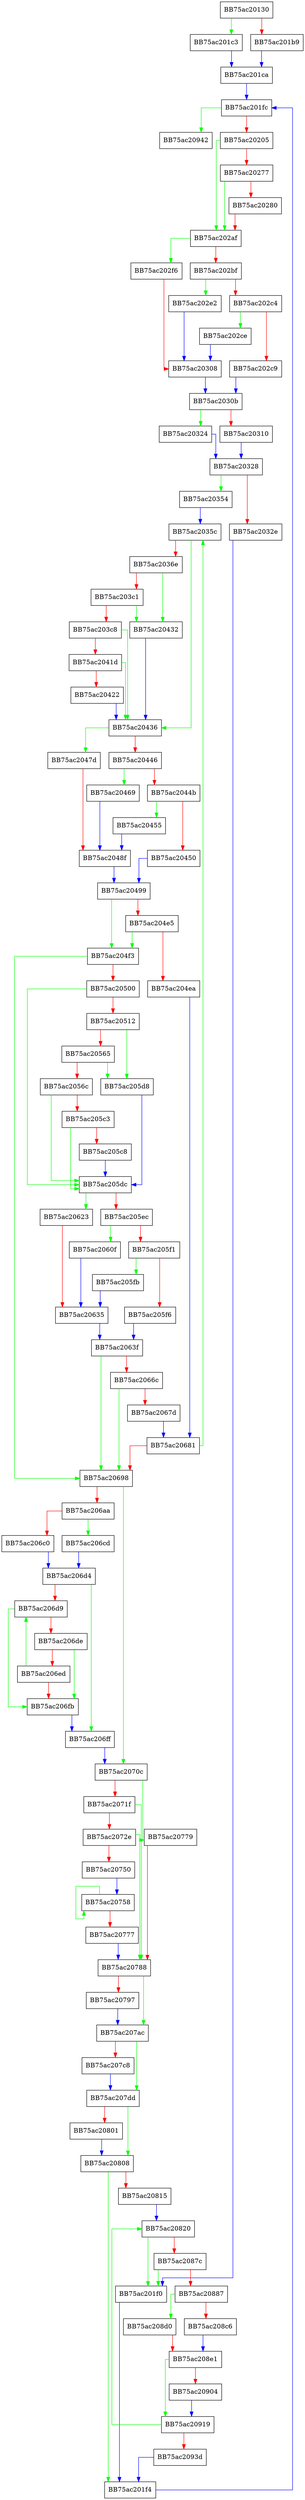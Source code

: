 digraph ZSTD_compressBlock_lazy2_extDict {
  node [shape="box"];
  graph [splines=ortho];
  BB75ac20130 -> BB75ac201c3 [color="green"];
  BB75ac20130 -> BB75ac201b9 [color="red"];
  BB75ac201b9 -> BB75ac201ca [color="blue"];
  BB75ac201c3 -> BB75ac201ca [color="blue"];
  BB75ac201ca -> BB75ac201fc [color="blue"];
  BB75ac201f0 -> BB75ac201f4 [color="blue"];
  BB75ac201f4 -> BB75ac201fc [color="blue"];
  BB75ac201fc -> BB75ac20942 [color="green"];
  BB75ac201fc -> BB75ac20205 [color="red"];
  BB75ac20205 -> BB75ac202af [color="green"];
  BB75ac20205 -> BB75ac20277 [color="red"];
  BB75ac20277 -> BB75ac202af [color="green"];
  BB75ac20277 -> BB75ac20280 [color="red"];
  BB75ac20280 -> BB75ac202af [color="red"];
  BB75ac202af -> BB75ac202f6 [color="green"];
  BB75ac202af -> BB75ac202bf [color="red"];
  BB75ac202bf -> BB75ac202e2 [color="green"];
  BB75ac202bf -> BB75ac202c4 [color="red"];
  BB75ac202c4 -> BB75ac202ce [color="green"];
  BB75ac202c4 -> BB75ac202c9 [color="red"];
  BB75ac202c9 -> BB75ac2030b [color="blue"];
  BB75ac202ce -> BB75ac20308 [color="blue"];
  BB75ac202e2 -> BB75ac20308 [color="blue"];
  BB75ac202f6 -> BB75ac20308 [color="red"];
  BB75ac20308 -> BB75ac2030b [color="blue"];
  BB75ac2030b -> BB75ac20324 [color="green"];
  BB75ac2030b -> BB75ac20310 [color="red"];
  BB75ac20310 -> BB75ac20328 [color="blue"];
  BB75ac20324 -> BB75ac20328 [color="blue"];
  BB75ac20328 -> BB75ac20354 [color="green"];
  BB75ac20328 -> BB75ac2032e [color="red"];
  BB75ac2032e -> BB75ac201f0 [color="blue"];
  BB75ac20354 -> BB75ac2035c [color="blue"];
  BB75ac2035c -> BB75ac20436 [color="green"];
  BB75ac2035c -> BB75ac2036e [color="red"];
  BB75ac2036e -> BB75ac20432 [color="green"];
  BB75ac2036e -> BB75ac203c1 [color="red"];
  BB75ac203c1 -> BB75ac20432 [color="green"];
  BB75ac203c1 -> BB75ac203c8 [color="red"];
  BB75ac203c8 -> BB75ac20436 [color="green"];
  BB75ac203c8 -> BB75ac2041d [color="red"];
  BB75ac2041d -> BB75ac20436 [color="green"];
  BB75ac2041d -> BB75ac20422 [color="red"];
  BB75ac20422 -> BB75ac20436 [color="blue"];
  BB75ac20432 -> BB75ac20436 [color="blue"];
  BB75ac20436 -> BB75ac2047d [color="green"];
  BB75ac20436 -> BB75ac20446 [color="red"];
  BB75ac20446 -> BB75ac20469 [color="green"];
  BB75ac20446 -> BB75ac2044b [color="red"];
  BB75ac2044b -> BB75ac20455 [color="green"];
  BB75ac2044b -> BB75ac20450 [color="red"];
  BB75ac20450 -> BB75ac20499 [color="blue"];
  BB75ac20455 -> BB75ac2048f [color="blue"];
  BB75ac20469 -> BB75ac2048f [color="blue"];
  BB75ac2047d -> BB75ac2048f [color="red"];
  BB75ac2048f -> BB75ac20499 [color="blue"];
  BB75ac20499 -> BB75ac204f3 [color="green"];
  BB75ac20499 -> BB75ac204e5 [color="red"];
  BB75ac204e5 -> BB75ac204f3 [color="green"];
  BB75ac204e5 -> BB75ac204ea [color="red"];
  BB75ac204ea -> BB75ac20681 [color="blue"];
  BB75ac204f3 -> BB75ac20698 [color="green"];
  BB75ac204f3 -> BB75ac20500 [color="red"];
  BB75ac20500 -> BB75ac205dc [color="green"];
  BB75ac20500 -> BB75ac20512 [color="red"];
  BB75ac20512 -> BB75ac205d8 [color="green"];
  BB75ac20512 -> BB75ac20565 [color="red"];
  BB75ac20565 -> BB75ac205d8 [color="green"];
  BB75ac20565 -> BB75ac2056c [color="red"];
  BB75ac2056c -> BB75ac205dc [color="green"];
  BB75ac2056c -> BB75ac205c3 [color="red"];
  BB75ac205c3 -> BB75ac205dc [color="green"];
  BB75ac205c3 -> BB75ac205c8 [color="red"];
  BB75ac205c8 -> BB75ac205dc [color="blue"];
  BB75ac205d8 -> BB75ac205dc [color="blue"];
  BB75ac205dc -> BB75ac20623 [color="green"];
  BB75ac205dc -> BB75ac205ec [color="red"];
  BB75ac205ec -> BB75ac2060f [color="green"];
  BB75ac205ec -> BB75ac205f1 [color="red"];
  BB75ac205f1 -> BB75ac205fb [color="green"];
  BB75ac205f1 -> BB75ac205f6 [color="red"];
  BB75ac205f6 -> BB75ac2063f [color="blue"];
  BB75ac205fb -> BB75ac20635 [color="blue"];
  BB75ac2060f -> BB75ac20635 [color="blue"];
  BB75ac20623 -> BB75ac20635 [color="red"];
  BB75ac20635 -> BB75ac2063f [color="blue"];
  BB75ac2063f -> BB75ac20698 [color="green"];
  BB75ac2063f -> BB75ac2066c [color="red"];
  BB75ac2066c -> BB75ac20698 [color="green"];
  BB75ac2066c -> BB75ac2067d [color="red"];
  BB75ac2067d -> BB75ac20681 [color="blue"];
  BB75ac20681 -> BB75ac2035c [color="green"];
  BB75ac20681 -> BB75ac20698 [color="red"];
  BB75ac20698 -> BB75ac2070c [color="green"];
  BB75ac20698 -> BB75ac206aa [color="red"];
  BB75ac206aa -> BB75ac206cd [color="green"];
  BB75ac206aa -> BB75ac206c0 [color="red"];
  BB75ac206c0 -> BB75ac206d4 [color="blue"];
  BB75ac206cd -> BB75ac206d4 [color="blue"];
  BB75ac206d4 -> BB75ac206ff [color="green"];
  BB75ac206d4 -> BB75ac206d9 [color="red"];
  BB75ac206d9 -> BB75ac206fb [color="green"];
  BB75ac206d9 -> BB75ac206de [color="red"];
  BB75ac206de -> BB75ac206fb [color="green"];
  BB75ac206de -> BB75ac206ed [color="red"];
  BB75ac206ed -> BB75ac206d9 [color="green"];
  BB75ac206ed -> BB75ac206fb [color="red"];
  BB75ac206fb -> BB75ac206ff [color="blue"];
  BB75ac206ff -> BB75ac2070c [color="blue"];
  BB75ac2070c -> BB75ac20779 [color="green"];
  BB75ac2070c -> BB75ac2071f [color="red"];
  BB75ac2071f -> BB75ac20788 [color="green"];
  BB75ac2071f -> BB75ac2072e [color="red"];
  BB75ac2072e -> BB75ac20788 [color="green"];
  BB75ac2072e -> BB75ac20750 [color="red"];
  BB75ac20750 -> BB75ac20758 [color="blue"];
  BB75ac20758 -> BB75ac20758 [color="green"];
  BB75ac20758 -> BB75ac20777 [color="red"];
  BB75ac20777 -> BB75ac20788 [color="blue"];
  BB75ac20779 -> BB75ac20788 [color="red"];
  BB75ac20788 -> BB75ac207ac [color="green"];
  BB75ac20788 -> BB75ac20797 [color="red"];
  BB75ac20797 -> BB75ac207ac [color="blue"];
  BB75ac207ac -> BB75ac207dd [color="green"];
  BB75ac207ac -> BB75ac207c8 [color="red"];
  BB75ac207c8 -> BB75ac207dd [color="blue"];
  BB75ac207dd -> BB75ac20808 [color="green"];
  BB75ac207dd -> BB75ac20801 [color="red"];
  BB75ac20801 -> BB75ac20808 [color="blue"];
  BB75ac20808 -> BB75ac201f4 [color="green"];
  BB75ac20808 -> BB75ac20815 [color="red"];
  BB75ac20815 -> BB75ac20820 [color="blue"];
  BB75ac20820 -> BB75ac201f0 [color="green"];
  BB75ac20820 -> BB75ac2087c [color="red"];
  BB75ac2087c -> BB75ac201f0 [color="green"];
  BB75ac2087c -> BB75ac20887 [color="red"];
  BB75ac20887 -> BB75ac208d0 [color="green"];
  BB75ac20887 -> BB75ac208c6 [color="red"];
  BB75ac208c6 -> BB75ac208e1 [color="blue"];
  BB75ac208d0 -> BB75ac208e1 [color="red"];
  BB75ac208e1 -> BB75ac20919 [color="green"];
  BB75ac208e1 -> BB75ac20904 [color="red"];
  BB75ac20904 -> BB75ac20919 [color="blue"];
  BB75ac20919 -> BB75ac20820 [color="green"];
  BB75ac20919 -> BB75ac2093d [color="red"];
  BB75ac2093d -> BB75ac201f4 [color="blue"];
}